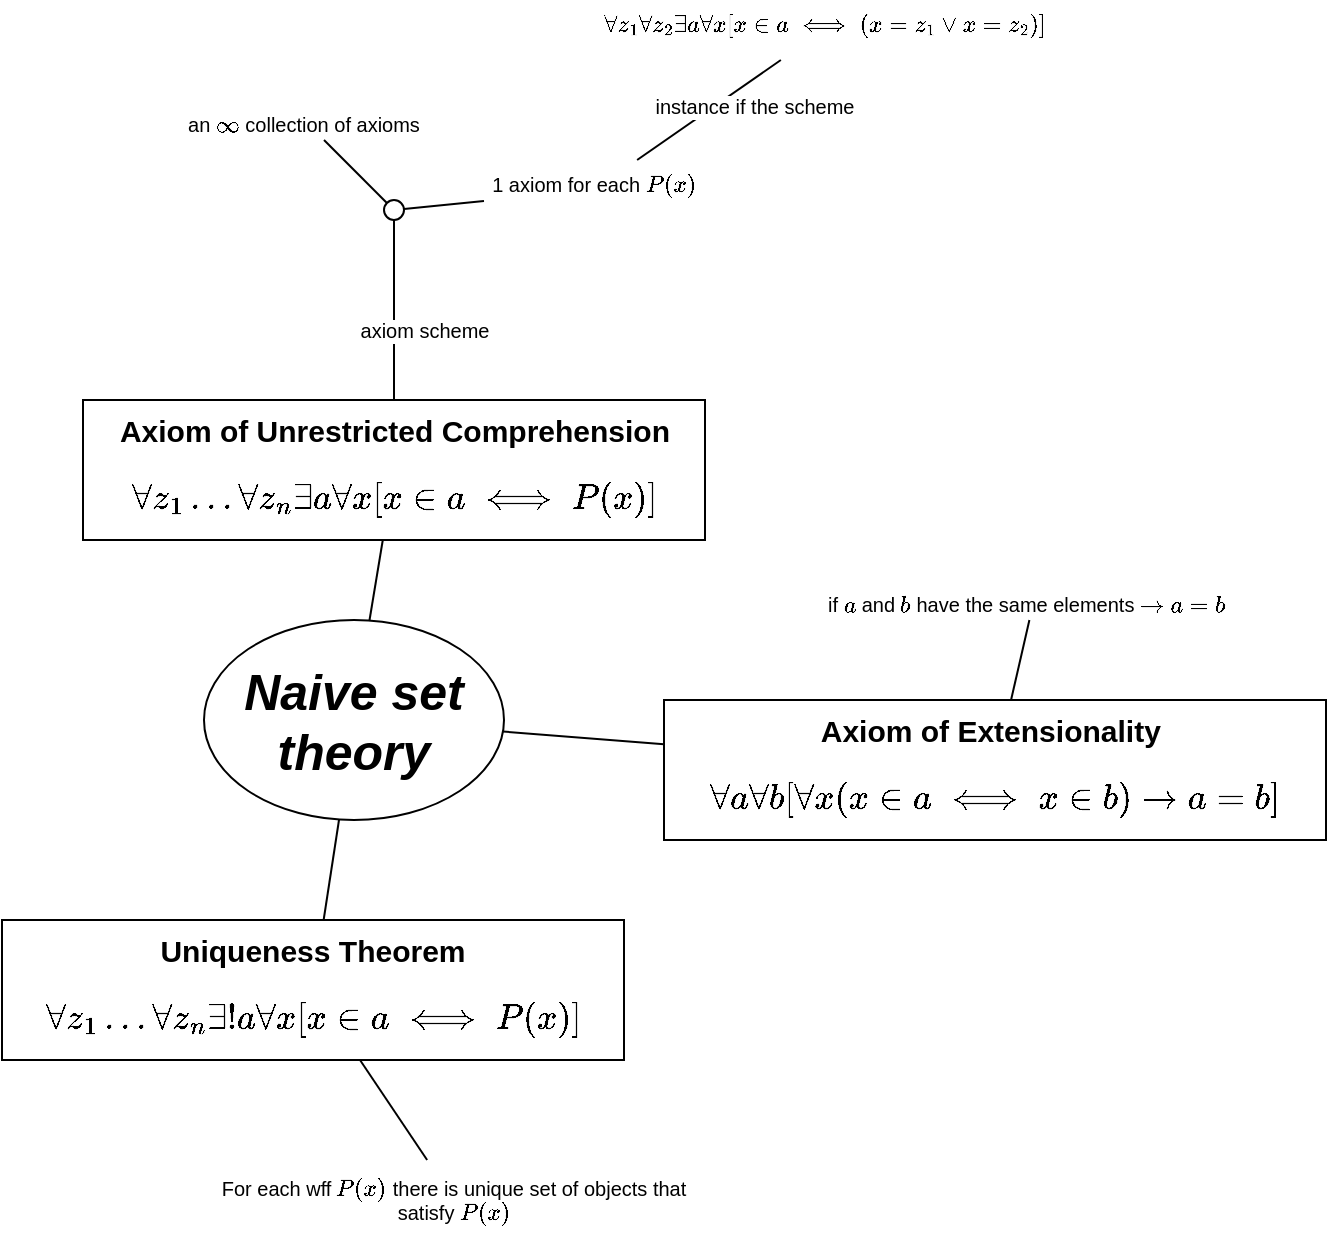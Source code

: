 <mxfile version="13.2.2" type="device"><diagram id="0vLuxCjQ1Akf84oOz1wH" name="Page-1"><mxGraphModel dx="1278" dy="948" grid="1" gridSize="10" guides="1" tooltips="1" connect="1" arrows="1" fold="1" page="1" pageScale="1" pageWidth="827" pageHeight="1169" math="1" shadow="0"><root><mxCell id="0"/><mxCell id="1" parent="0"/><mxCell id="qR6O3jTUyAFvNzHw2YzJ-1" value="&lt;b style=&quot;font-size: 15px;&quot;&gt;Axiom of Unrestricted Comprehension&lt;/b&gt;&lt;br style=&quot;font-size: 15px;&quot;&gt;$$ \forall z_1 \dots \forall z_n \exists a \forall x [x \in a \iff P(x)]$$" style="rounded=0;whiteSpace=wrap;html=1;fontSize=15;verticalAlign=top;" parent="1" vertex="1"><mxGeometry x="139.5" y="310" width="311" height="70" as="geometry"/></mxCell><mxCell id="qR6O3jTUyAFvNzHw2YzJ-2" value="" style="endArrow=none;html=1;fontSize=16;exitX=0.5;exitY=0;exitDx=0;exitDy=0;" parent="1" source="qR6O3jTUyAFvNzHw2YzJ-1" target="qR6O3jTUyAFvNzHw2YzJ-10" edge="1"><mxGeometry width="50" height="50" relative="1" as="geometry"><mxPoint x="540" y="220" as="sourcePoint"/><mxPoint x="480" y="150" as="targetPoint"/></mxGeometry></mxCell><mxCell id="qR6O3jTUyAFvNzHw2YzJ-4" value="&lt;span style=&quot;font-size: 10px;&quot;&gt;axiom scheme&lt;/span&gt;" style="edgeLabel;html=1;align=center;verticalAlign=middle;resizable=0;points=[];fontSize=10;rotation=0;labelBackgroundColor=#ffffff;" parent="qR6O3jTUyAFvNzHw2YzJ-2" vertex="1" connectable="0"><mxGeometry x="-0.214" y="-1" relative="1" as="geometry"><mxPoint x="13.78" y="0.3" as="offset"/></mxGeometry></mxCell><mxCell id="qR6O3jTUyAFvNzHw2YzJ-6" value="an \(\infty\) collection of axioms" style="text;html=1;strokeColor=none;fillColor=none;align=center;verticalAlign=top;whiteSpace=wrap;rounded=0;labelBackgroundColor=none;fontSize=10;" parent="1" vertex="1"><mxGeometry x="180" y="160" width="140" height="20" as="geometry"/></mxCell><mxCell id="qR6O3jTUyAFvNzHw2YzJ-7" value="1 axiom for each \( P(x) \)" style="text;html=1;strokeColor=none;fillColor=none;align=center;verticalAlign=top;whiteSpace=wrap;rounded=0;labelBackgroundColor=none;fontSize=10;" parent="1" vertex="1"><mxGeometry x="340" y="190" width="110" height="30" as="geometry"/></mxCell><mxCell id="qR6O3jTUyAFvNzHw2YzJ-8" value="" style="endArrow=none;html=1;fontSize=16;" parent="1" source="qR6O3jTUyAFvNzHw2YzJ-10" target="qR6O3jTUyAFvNzHw2YzJ-6" edge="1"><mxGeometry width="50" height="50" relative="1" as="geometry"><mxPoint x="520" y="170" as="sourcePoint"/><mxPoint x="360" y="140" as="targetPoint"/></mxGeometry></mxCell><mxCell id="qR6O3jTUyAFvNzHw2YzJ-9" value="" style="endArrow=none;html=1;fontSize=16;" parent="1" source="qR6O3jTUyAFvNzHw2YzJ-10" target="qR6O3jTUyAFvNzHw2YzJ-7" edge="1"><mxGeometry width="50" height="50" relative="1" as="geometry"><mxPoint x="520" y="170" as="sourcePoint"/><mxPoint x="583.333" y="140" as="targetPoint"/></mxGeometry></mxCell><mxCell id="qR6O3jTUyAFvNzHw2YzJ-10" value="" style="ellipse;whiteSpace=wrap;html=1;aspect=fixed;labelBackgroundColor=#ffffff;fontSize=16;" parent="1" vertex="1"><mxGeometry x="290" y="210" width="10" height="10" as="geometry"/></mxCell><mxCell id="qR6O3jTUyAFvNzHw2YzJ-11" value="&lt;span style=&quot;font-size: 10px;&quot;&gt;\( \forall z_1 \forall z_2 \exists a \forall x [x \in a \iff (x = z_1 \lor x = z_2&lt;br style=&quot;font-size: 10px;&quot;&gt;)]\)&lt;/span&gt;" style="text;html=1;strokeColor=none;fillColor=none;align=center;verticalAlign=top;whiteSpace=wrap;rounded=0;labelBackgroundColor=none;fontSize=10;" parent="1" vertex="1"><mxGeometry x="390" y="110" width="240" height="30" as="geometry"/></mxCell><mxCell id="qR6O3jTUyAFvNzHw2YzJ-12" value="" style="endArrow=none;html=1;fontSize=16;" parent="1" source="qR6O3jTUyAFvNzHw2YzJ-7" target="qR6O3jTUyAFvNzHw2YzJ-11" edge="1"><mxGeometry width="50" height="50" relative="1" as="geometry"><mxPoint x="670" y="430" as="sourcePoint"/><mxPoint x="720" y="380" as="targetPoint"/></mxGeometry></mxCell><mxCell id="qR6O3jTUyAFvNzHw2YzJ-19" value="instance if the scheme" style="edgeLabel;html=1;align=center;verticalAlign=middle;resizable=0;points=[];fontSize=10;" parent="qR6O3jTUyAFvNzHw2YzJ-12" vertex="1" connectable="0"><mxGeometry x="-0.486" y="3" relative="1" as="geometry"><mxPoint x="41.23" y="-12.17" as="offset"/></mxGeometry></mxCell><mxCell id="qR6O3jTUyAFvNzHw2YzJ-13" value="&lt;b style=&quot;font-size: 15px;&quot;&gt;Axiom of Extensionality&lt;/b&gt;&amp;nbsp;&lt;br style=&quot;font-size: 15px;&quot;&gt;$$ \forall a \forall b [\forall x ( x \in a \iff x \in b) \rightarrow a = b ] $$" style="rounded=0;whiteSpace=wrap;html=1;fontSize=15;verticalAlign=top;" parent="1" vertex="1"><mxGeometry x="430" y="460" width="331" height="70" as="geometry"/></mxCell><mxCell id="qR6O3jTUyAFvNzHw2YzJ-14" value="if \(a\) and \( b \) have the same elements \( \rightarrow&amp;nbsp; a = b\)" style="text;html=1;strokeColor=none;fillColor=none;align=left;verticalAlign=top;whiteSpace=wrap;rounded=0;labelBackgroundColor=#ffffff;fontSize=10;" parent="1" vertex="1"><mxGeometry x="510" y="400" width="210" height="20" as="geometry"/></mxCell><mxCell id="qR6O3jTUyAFvNzHw2YzJ-15" value="" style="endArrow=none;html=1;fontSize=16;" parent="1" source="qR6O3jTUyAFvNzHw2YzJ-13" target="qR6O3jTUyAFvNzHw2YzJ-14" edge="1"><mxGeometry width="50" height="50" relative="1" as="geometry"><mxPoint x="655" y="210" as="sourcePoint"/><mxPoint x="795" y="270" as="targetPoint"/></mxGeometry></mxCell><mxCell id="qR6O3jTUyAFvNzHw2YzJ-16" value="&lt;b style=&quot;font-size: 15px;&quot;&gt;Uniqueness Theorem&lt;/b&gt;&lt;br style=&quot;font-size: 15px;&quot;&gt;$$ \forall z_1 \dots \forall z_n \exists ! a \forall x [x \in a \iff P(x)] $$" style="rounded=0;whiteSpace=wrap;html=1;fontSize=15;verticalAlign=top;" parent="1" vertex="1"><mxGeometry x="99" y="570" width="311" height="70" as="geometry"/></mxCell><mxCell id="qR6O3jTUyAFvNzHw2YzJ-17" value="For each wff \( P(x) \) there is unique set of objects that satisfy \(P(x)\)" style="text;html=1;strokeColor=none;fillColor=none;align=center;verticalAlign=middle;whiteSpace=wrap;rounded=0;labelBackgroundColor=#ffffff;fontSize=10;" parent="1" vertex="1"><mxGeometry x="200" y="690" width="250" height="40" as="geometry"/></mxCell><mxCell id="qR6O3jTUyAFvNzHw2YzJ-18" value="" style="endArrow=none;html=1;fontSize=16;" parent="1" source="qR6O3jTUyAFvNzHw2YzJ-17" target="qR6O3jTUyAFvNzHw2YzJ-16" edge="1"><mxGeometry width="50" height="50" relative="1" as="geometry"><mxPoint x="1060" y="690" as="sourcePoint"/><mxPoint x="1110" y="640" as="targetPoint"/></mxGeometry></mxCell><mxCell id="qR6O3jTUyAFvNzHw2YzJ-21" value="Naive set&lt;br style=&quot;font-size: 25px;&quot;&gt;theory" style="ellipse;whiteSpace=wrap;html=1;labelBackgroundColor=#ffffff;fontSize=25;align=center;fontStyle=3" parent="1" vertex="1"><mxGeometry x="200" y="420" width="150" height="100" as="geometry"/></mxCell><mxCell id="qR6O3jTUyAFvNzHw2YzJ-22" value="" style="endArrow=none;html=1;fontSize=19;" parent="1" source="qR6O3jTUyAFvNzHw2YzJ-21" target="qR6O3jTUyAFvNzHw2YzJ-1" edge="1"><mxGeometry width="50" height="50" relative="1" as="geometry"><mxPoint x="70" y="470" as="sourcePoint"/><mxPoint x="120" y="420" as="targetPoint"/></mxGeometry></mxCell><mxCell id="qR6O3jTUyAFvNzHw2YzJ-23" value="" style="endArrow=none;html=1;fontSize=19;" parent="1" source="qR6O3jTUyAFvNzHw2YzJ-21" target="qR6O3jTUyAFvNzHw2YzJ-13" edge="1"><mxGeometry width="50" height="50" relative="1" as="geometry"><mxPoint x="292.664" y="440.039" as="sourcePoint"/><mxPoint x="296.84" y="390" as="targetPoint"/></mxGeometry></mxCell><mxCell id="qR6O3jTUyAFvNzHw2YzJ-24" value="" style="endArrow=none;html=1;fontSize=19;" parent="1" source="qR6O3jTUyAFvNzHw2YzJ-21" target="qR6O3jTUyAFvNzHw2YzJ-16" edge="1"><mxGeometry width="50" height="50" relative="1" as="geometry"><mxPoint x="302.664" y="450.039" as="sourcePoint"/><mxPoint x="306.84" y="400" as="targetPoint"/></mxGeometry></mxCell></root></mxGraphModel></diagram></mxfile>